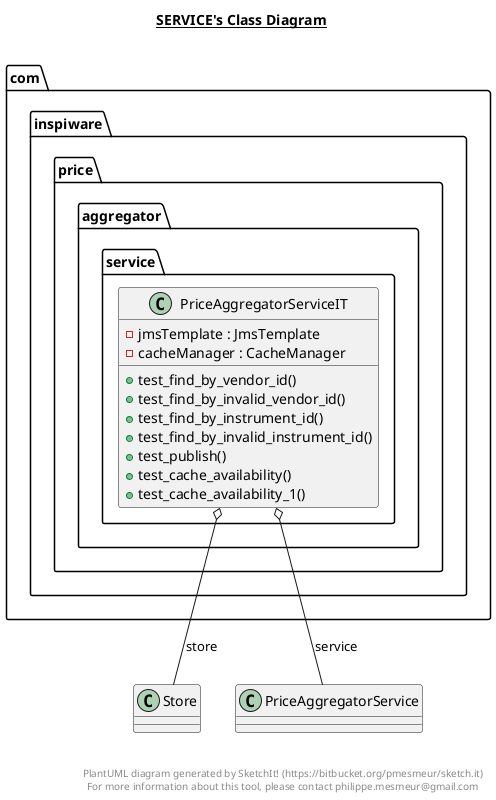 @startuml

title __SERVICE's Class Diagram__\n

  package com.inspiware.price.aggregator {
    package com.inspiware.price.aggregator.service {
      class PriceAggregatorServiceIT {
          - jmsTemplate : JmsTemplate
          - cacheManager : CacheManager
          + test_find_by_vendor_id()
          + test_find_by_invalid_vendor_id()
          + test_find_by_instrument_id()
          + test_find_by_invalid_instrument_id()
          + test_publish()
          + test_cache_availability()
          + test_cache_availability_1()
      }
    }
  }
  

  PriceAggregatorServiceIT o-- Store : store
  PriceAggregatorServiceIT o-- PriceAggregatorService : service


right footer


PlantUML diagram generated by SketchIt! (https://bitbucket.org/pmesmeur/sketch.it)
For more information about this tool, please contact philippe.mesmeur@gmail.com
endfooter

@enduml
